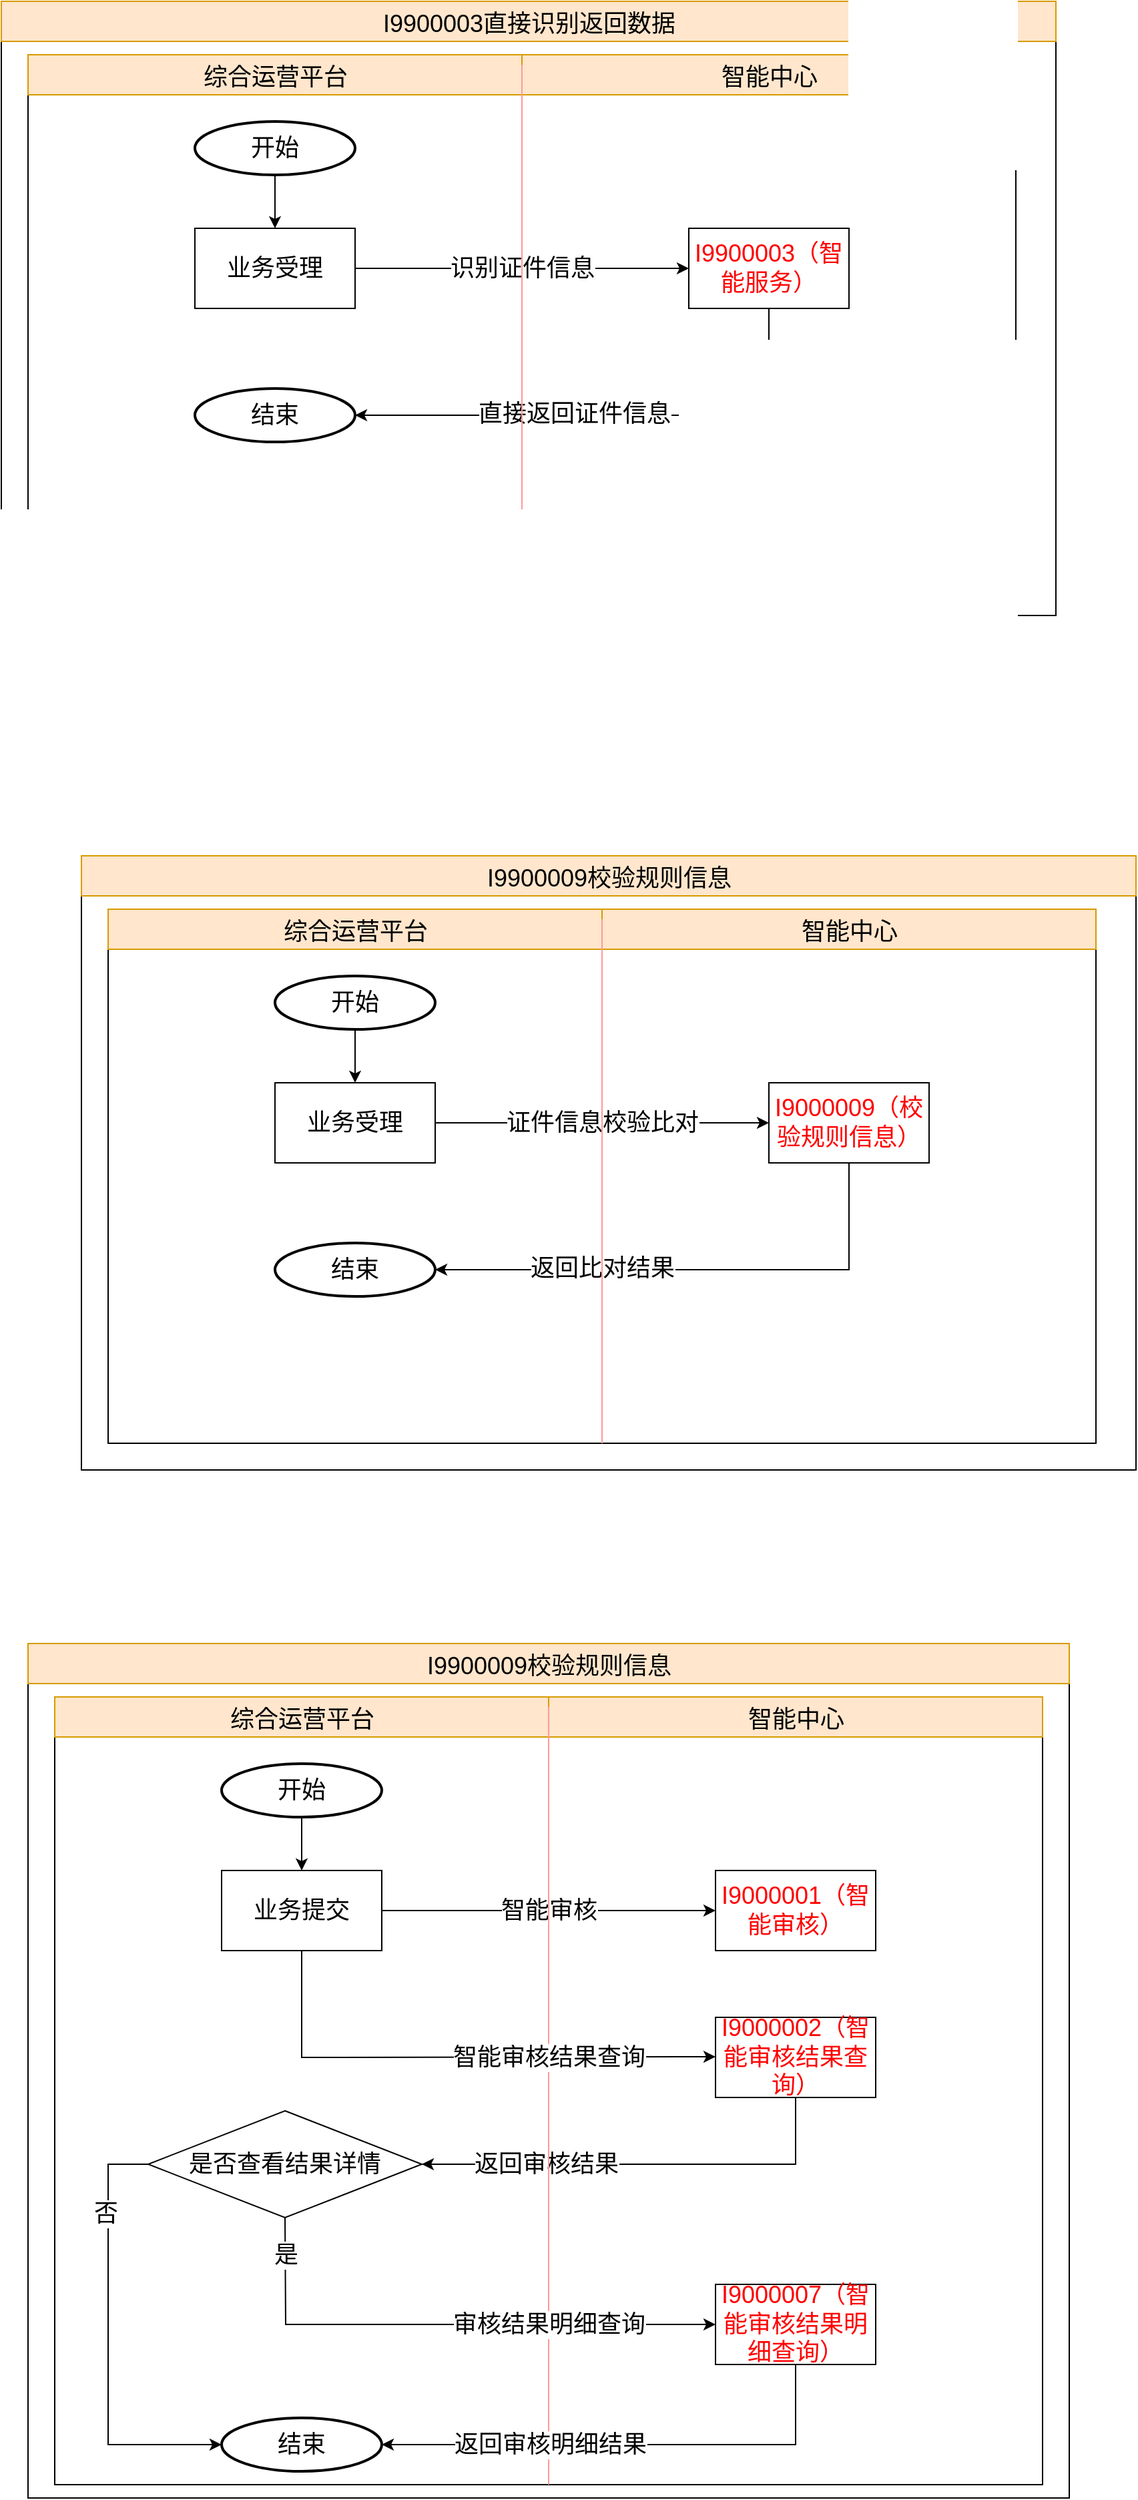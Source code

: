 <mxfile version="14.1.1" type="github">
  <diagram id="uDYtTo3MC-Vrlo2GXwv1" name="第 1 页">
    <mxGraphModel dx="1038" dy="548" grid="1" gridSize="10" guides="1" tooltips="1" connect="1" arrows="1" fold="1" page="1" pageScale="1" pageWidth="850" pageHeight="1100" math="0" shadow="0">
      <root>
        <mxCell id="0" />
        <mxCell id="1" parent="0" />
        <mxCell id="fY21hBZiSp-cvhp-OEF5-34" value="" style="rounded=0;whiteSpace=wrap;html=1;" vertex="1" parent="1">
          <mxGeometry x="120" y="70" width="790" height="460" as="geometry" />
        </mxCell>
        <mxCell id="fY21hBZiSp-cvhp-OEF5-33" value="" style="rounded=0;whiteSpace=wrap;html=1;" vertex="1" parent="1">
          <mxGeometry x="140" y="110" width="740" height="400" as="geometry" />
        </mxCell>
        <mxCell id="fY21hBZiSp-cvhp-OEF5-9" value="&lt;font style=&quot;font-weight: normal ; font-size: 18px&quot;&gt;I9900003直接识别返回数据&lt;/font&gt;" style="text;strokeColor=#d79b00;fillColor=#ffe6cc;html=1;fontSize=24;fontStyle=1;verticalAlign=middle;align=center;" vertex="1" parent="1">
          <mxGeometry x="120" y="70" width="790" height="30" as="geometry" />
        </mxCell>
        <mxCell id="fY21hBZiSp-cvhp-OEF5-12" value="&lt;font style=&quot;font-size: 18px ; font-weight: normal&quot;&gt;综合运营平台&lt;/font&gt;" style="text;strokeColor=#d79b00;html=1;fontSize=24;fontStyle=1;verticalAlign=middle;align=center;fillColor=#ffe6cc;" vertex="1" parent="1">
          <mxGeometry x="140" y="110" width="370" height="30" as="geometry" />
        </mxCell>
        <mxCell id="fY21hBZiSp-cvhp-OEF5-14" value="&lt;font style=&quot;font-size: 18px ; font-weight: normal&quot;&gt;智能中心&lt;/font&gt;" style="text;strokeColor=#d79b00;html=1;fontSize=24;fontStyle=1;verticalAlign=middle;align=center;fillColor=#ffe6cc;" vertex="1" parent="1">
          <mxGeometry x="510" y="110" width="370" height="30" as="geometry" />
        </mxCell>
        <mxCell id="fY21hBZiSp-cvhp-OEF5-15" value="&lt;font style=&quot;font-size: 18px&quot;&gt;开始&lt;/font&gt;" style="strokeWidth=2;html=1;shape=mxgraph.flowchart.start_1;whiteSpace=wrap;" vertex="1" parent="1">
          <mxGeometry x="265" y="160" width="120" height="40" as="geometry" />
        </mxCell>
        <mxCell id="fY21hBZiSp-cvhp-OEF5-17" value="&lt;font color=&quot;#ff0000&quot;&gt;&lt;span style=&quot;font-size: 18px&quot;&gt;I9900003（智能服务&lt;/span&gt;&lt;span style=&quot;font-size: 18px&quot;&gt;）&lt;/span&gt;&lt;/font&gt;" style="rounded=0;whiteSpace=wrap;html=1;" vertex="1" parent="1">
          <mxGeometry x="635" y="240" width="120" height="60" as="geometry" />
        </mxCell>
        <mxCell id="fY21hBZiSp-cvhp-OEF5-22" value="&lt;font style=&quot;font-size: 18px&quot;&gt;业务受理&lt;/font&gt;" style="rounded=0;whiteSpace=wrap;html=1;" vertex="1" parent="1">
          <mxGeometry x="265" y="240" width="120" height="60" as="geometry" />
        </mxCell>
        <mxCell id="fY21hBZiSp-cvhp-OEF5-23" value="" style="endArrow=classic;html=1;strokeColor=#000000;exitX=0.5;exitY=1;exitDx=0;exitDy=0;exitPerimeter=0;" edge="1" parent="1" source="fY21hBZiSp-cvhp-OEF5-15" target="fY21hBZiSp-cvhp-OEF5-22">
          <mxGeometry width="50" height="50" relative="1" as="geometry">
            <mxPoint x="520" y="260" as="sourcePoint" />
            <mxPoint x="570" y="210" as="targetPoint" />
          </mxGeometry>
        </mxCell>
        <mxCell id="fY21hBZiSp-cvhp-OEF5-24" value="" style="endArrow=classic;html=1;strokeColor=#000000;exitX=1;exitY=0.5;exitDx=0;exitDy=0;entryX=0;entryY=0.5;entryDx=0;entryDy=0;" edge="1" parent="1" source="fY21hBZiSp-cvhp-OEF5-22" target="fY21hBZiSp-cvhp-OEF5-17">
          <mxGeometry width="50" height="50" relative="1" as="geometry">
            <mxPoint x="520" y="260" as="sourcePoint" />
            <mxPoint x="570" y="210" as="targetPoint" />
          </mxGeometry>
        </mxCell>
        <mxCell id="fY21hBZiSp-cvhp-OEF5-25" value="&lt;span style=&quot;font-size: 18px&quot;&gt;识别证件信息&lt;/span&gt;" style="edgeLabel;html=1;align=center;verticalAlign=middle;resizable=0;points=[];" vertex="1" connectable="0" parent="fY21hBZiSp-cvhp-OEF5-24">
          <mxGeometry x="-0.384" y="-1" relative="1" as="geometry">
            <mxPoint x="48" y="-1" as="offset" />
          </mxGeometry>
        </mxCell>
        <mxCell id="fY21hBZiSp-cvhp-OEF5-29" value="" style="endArrow=classic;html=1;strokeColor=#000000;entryX=1;entryY=0.5;entryDx=0;entryDy=0;exitX=0.5;exitY=1;exitDx=0;exitDy=0;rounded=0;" edge="1" parent="1" source="fY21hBZiSp-cvhp-OEF5-17">
          <mxGeometry width="50" height="50" relative="1" as="geometry">
            <mxPoint x="520" y="350" as="sourcePoint" />
            <mxPoint x="385" y="380" as="targetPoint" />
            <Array as="points">
              <mxPoint x="695" y="380" />
            </Array>
          </mxGeometry>
        </mxCell>
        <mxCell id="fY21hBZiSp-cvhp-OEF5-31" value="&lt;font style=&quot;font-size: 18px&quot;&gt;直接返回证件信息&lt;/font&gt;" style="edgeLabel;html=1;align=center;verticalAlign=middle;resizable=0;points=[];" vertex="1" connectable="0" parent="fY21hBZiSp-cvhp-OEF5-29">
          <mxGeometry x="0.159" y="-1" relative="1" as="geometry">
            <mxPoint as="offset" />
          </mxGeometry>
        </mxCell>
        <mxCell id="fY21hBZiSp-cvhp-OEF5-32" value="&lt;font style=&quot;font-size: 18px&quot;&gt;结束&lt;/font&gt;" style="strokeWidth=2;html=1;shape=mxgraph.flowchart.start_1;whiteSpace=wrap;" vertex="1" parent="1">
          <mxGeometry x="265" y="360" width="120" height="40" as="geometry" />
        </mxCell>
        <mxCell id="fY21hBZiSp-cvhp-OEF5-35" value="" style="endArrow=none;html=1;entryX=1;entryY=0.25;entryDx=0;entryDy=0;exitX=0.5;exitY=1;exitDx=0;exitDy=0;strokeColor=#FF9999;" edge="1" parent="1" source="fY21hBZiSp-cvhp-OEF5-33" target="fY21hBZiSp-cvhp-OEF5-12">
          <mxGeometry width="50" height="50" relative="1" as="geometry">
            <mxPoint x="520" y="310" as="sourcePoint" />
            <mxPoint x="570" y="260" as="targetPoint" />
          </mxGeometry>
        </mxCell>
        <mxCell id="fY21hBZiSp-cvhp-OEF5-37" value="" style="rounded=0;whiteSpace=wrap;html=1;" vertex="1" parent="1">
          <mxGeometry x="180" y="710" width="790" height="460" as="geometry" />
        </mxCell>
        <mxCell id="fY21hBZiSp-cvhp-OEF5-38" value="" style="rounded=0;whiteSpace=wrap;html=1;" vertex="1" parent="1">
          <mxGeometry x="200" y="750" width="740" height="400" as="geometry" />
        </mxCell>
        <mxCell id="fY21hBZiSp-cvhp-OEF5-39" value="&lt;font style=&quot;font-weight: normal ; font-size: 18px&quot;&gt;I9900009校验规则信息&lt;/font&gt;" style="text;strokeColor=#d79b00;fillColor=#ffe6cc;html=1;fontSize=24;fontStyle=1;verticalAlign=middle;align=center;" vertex="1" parent="1">
          <mxGeometry x="180" y="710" width="790" height="30" as="geometry" />
        </mxCell>
        <mxCell id="fY21hBZiSp-cvhp-OEF5-40" value="&lt;font style=&quot;font-size: 18px ; font-weight: normal&quot;&gt;综合运营平台&lt;/font&gt;" style="text;strokeColor=#d79b00;html=1;fontSize=24;fontStyle=1;verticalAlign=middle;align=center;fillColor=#ffe6cc;" vertex="1" parent="1">
          <mxGeometry x="200" y="750" width="370" height="30" as="geometry" />
        </mxCell>
        <mxCell id="fY21hBZiSp-cvhp-OEF5-41" value="&lt;font style=&quot;font-size: 18px ; font-weight: normal&quot;&gt;智能中心&lt;/font&gt;" style="text;strokeColor=#d79b00;html=1;fontSize=24;fontStyle=1;verticalAlign=middle;align=center;fillColor=#ffe6cc;" vertex="1" parent="1">
          <mxGeometry x="570" y="750" width="370" height="30" as="geometry" />
        </mxCell>
        <mxCell id="fY21hBZiSp-cvhp-OEF5-42" value="&lt;font style=&quot;font-size: 18px&quot;&gt;开始&lt;/font&gt;" style="strokeWidth=2;html=1;shape=mxgraph.flowchart.start_1;whiteSpace=wrap;" vertex="1" parent="1">
          <mxGeometry x="325" y="800" width="120" height="40" as="geometry" />
        </mxCell>
        <mxCell id="fY21hBZiSp-cvhp-OEF5-43" value="&lt;font color=&quot;#ff0000&quot;&gt;&lt;span style=&quot;font-size: 18px&quot;&gt;I9000009（校验规则信息&lt;/span&gt;&lt;span style=&quot;font-size: 18px&quot;&gt;）&lt;/span&gt;&lt;/font&gt;" style="rounded=0;whiteSpace=wrap;html=1;" vertex="1" parent="1">
          <mxGeometry x="695" y="880" width="120" height="60" as="geometry" />
        </mxCell>
        <mxCell id="fY21hBZiSp-cvhp-OEF5-44" value="&lt;font style=&quot;font-size: 18px&quot;&gt;业务受理&lt;/font&gt;" style="rounded=0;whiteSpace=wrap;html=1;" vertex="1" parent="1">
          <mxGeometry x="325" y="880" width="120" height="60" as="geometry" />
        </mxCell>
        <mxCell id="fY21hBZiSp-cvhp-OEF5-45" value="" style="endArrow=classic;html=1;strokeColor=#000000;exitX=0.5;exitY=1;exitDx=0;exitDy=0;exitPerimeter=0;" edge="1" parent="1" source="fY21hBZiSp-cvhp-OEF5-42" target="fY21hBZiSp-cvhp-OEF5-44">
          <mxGeometry width="50" height="50" relative="1" as="geometry">
            <mxPoint x="580" y="900" as="sourcePoint" />
            <mxPoint x="630" y="850" as="targetPoint" />
          </mxGeometry>
        </mxCell>
        <mxCell id="fY21hBZiSp-cvhp-OEF5-46" value="" style="endArrow=classic;html=1;strokeColor=#000000;exitX=1;exitY=0.5;exitDx=0;exitDy=0;entryX=0;entryY=0.5;entryDx=0;entryDy=0;" edge="1" parent="1" source="fY21hBZiSp-cvhp-OEF5-44" target="fY21hBZiSp-cvhp-OEF5-43">
          <mxGeometry width="50" height="50" relative="1" as="geometry">
            <mxPoint x="580" y="900" as="sourcePoint" />
            <mxPoint x="630" y="850" as="targetPoint" />
          </mxGeometry>
        </mxCell>
        <mxCell id="fY21hBZiSp-cvhp-OEF5-47" value="&lt;span style=&quot;font-size: 18px&quot;&gt;证件信息校验比对&lt;/span&gt;" style="edgeLabel;html=1;align=center;verticalAlign=middle;resizable=0;points=[];" vertex="1" connectable="0" parent="fY21hBZiSp-cvhp-OEF5-46">
          <mxGeometry x="-0.384" y="-1" relative="1" as="geometry">
            <mxPoint x="48" y="-1" as="offset" />
          </mxGeometry>
        </mxCell>
        <mxCell id="fY21hBZiSp-cvhp-OEF5-48" value="" style="endArrow=classic;html=1;strokeColor=#000000;entryX=1;entryY=0.5;entryDx=0;entryDy=0;exitX=0.5;exitY=1;exitDx=0;exitDy=0;rounded=0;" edge="1" parent="1" source="fY21hBZiSp-cvhp-OEF5-43">
          <mxGeometry width="50" height="50" relative="1" as="geometry">
            <mxPoint x="580" y="990" as="sourcePoint" />
            <mxPoint x="445" y="1020" as="targetPoint" />
            <Array as="points">
              <mxPoint x="755" y="1020" />
            </Array>
          </mxGeometry>
        </mxCell>
        <mxCell id="fY21hBZiSp-cvhp-OEF5-49" value="&lt;font style=&quot;font-size: 18px&quot;&gt;返回比对结果&lt;/font&gt;" style="edgeLabel;html=1;align=center;verticalAlign=middle;resizable=0;points=[];" vertex="1" connectable="0" parent="fY21hBZiSp-cvhp-OEF5-48">
          <mxGeometry x="0.159" y="-1" relative="1" as="geometry">
            <mxPoint x="-39" as="offset" />
          </mxGeometry>
        </mxCell>
        <mxCell id="fY21hBZiSp-cvhp-OEF5-50" value="&lt;font style=&quot;font-size: 18px&quot;&gt;结束&lt;/font&gt;" style="strokeWidth=2;html=1;shape=mxgraph.flowchart.start_1;whiteSpace=wrap;" vertex="1" parent="1">
          <mxGeometry x="325" y="1000" width="120" height="40" as="geometry" />
        </mxCell>
        <mxCell id="fY21hBZiSp-cvhp-OEF5-51" value="" style="endArrow=none;html=1;entryX=1;entryY=0.25;entryDx=0;entryDy=0;exitX=0.5;exitY=1;exitDx=0;exitDy=0;strokeColor=#FF9999;" edge="1" parent="1" source="fY21hBZiSp-cvhp-OEF5-38" target="fY21hBZiSp-cvhp-OEF5-40">
          <mxGeometry width="50" height="50" relative="1" as="geometry">
            <mxPoint x="580" y="950" as="sourcePoint" />
            <mxPoint x="630" y="900" as="targetPoint" />
          </mxGeometry>
        </mxCell>
        <mxCell id="fY21hBZiSp-cvhp-OEF5-52" value="" style="rounded=0;whiteSpace=wrap;html=1;" vertex="1" parent="1">
          <mxGeometry x="140" y="1300" width="780" height="640" as="geometry" />
        </mxCell>
        <mxCell id="fY21hBZiSp-cvhp-OEF5-53" value="" style="rounded=0;whiteSpace=wrap;html=1;" vertex="1" parent="1">
          <mxGeometry x="160" y="1340" width="740" height="590" as="geometry" />
        </mxCell>
        <mxCell id="fY21hBZiSp-cvhp-OEF5-54" value="&lt;font style=&quot;font-weight: normal ; font-size: 18px&quot;&gt;I9900009校验规则信息&lt;/font&gt;" style="text;strokeColor=#d79b00;fillColor=#ffe6cc;html=1;fontSize=24;fontStyle=1;verticalAlign=middle;align=center;" vertex="1" parent="1">
          <mxGeometry x="140" y="1300" width="780" height="30" as="geometry" />
        </mxCell>
        <mxCell id="fY21hBZiSp-cvhp-OEF5-55" value="&lt;font style=&quot;font-size: 18px ; font-weight: normal&quot;&gt;综合运营平台&lt;/font&gt;" style="text;strokeColor=#d79b00;html=1;fontSize=24;fontStyle=1;verticalAlign=middle;align=center;fillColor=#ffe6cc;" vertex="1" parent="1">
          <mxGeometry x="160" y="1340" width="370" height="30" as="geometry" />
        </mxCell>
        <mxCell id="fY21hBZiSp-cvhp-OEF5-56" value="&lt;font style=&quot;font-size: 18px ; font-weight: normal&quot;&gt;智能中心&lt;/font&gt;" style="text;strokeColor=#d79b00;html=1;fontSize=24;fontStyle=1;verticalAlign=middle;align=center;fillColor=#ffe6cc;" vertex="1" parent="1">
          <mxGeometry x="530" y="1340" width="370" height="30" as="geometry" />
        </mxCell>
        <mxCell id="fY21hBZiSp-cvhp-OEF5-57" value="&lt;font style=&quot;font-size: 18px&quot;&gt;开始&lt;/font&gt;" style="strokeWidth=2;html=1;shape=mxgraph.flowchart.start_1;whiteSpace=wrap;" vertex="1" parent="1">
          <mxGeometry x="285" y="1390" width="120" height="40" as="geometry" />
        </mxCell>
        <mxCell id="fY21hBZiSp-cvhp-OEF5-58" value="&lt;font color=&quot;#ff0000&quot;&gt;&lt;span style=&quot;font-size: 18px&quot;&gt;I9000001（智能审核&lt;/span&gt;&lt;span style=&quot;font-size: 18px&quot;&gt;）&lt;/span&gt;&lt;/font&gt;" style="rounded=0;whiteSpace=wrap;html=1;" vertex="1" parent="1">
          <mxGeometry x="655" y="1470" width="120" height="60" as="geometry" />
        </mxCell>
        <mxCell id="fY21hBZiSp-cvhp-OEF5-59" value="&lt;font style=&quot;font-size: 18px&quot;&gt;业务提交&lt;/font&gt;" style="rounded=0;whiteSpace=wrap;html=1;" vertex="1" parent="1">
          <mxGeometry x="285" y="1470" width="120" height="60" as="geometry" />
        </mxCell>
        <mxCell id="fY21hBZiSp-cvhp-OEF5-60" value="" style="endArrow=classic;html=1;strokeColor=#000000;exitX=0.5;exitY=1;exitDx=0;exitDy=0;exitPerimeter=0;" edge="1" parent="1" source="fY21hBZiSp-cvhp-OEF5-57" target="fY21hBZiSp-cvhp-OEF5-59">
          <mxGeometry width="50" height="50" relative="1" as="geometry">
            <mxPoint x="540" y="1490" as="sourcePoint" />
            <mxPoint x="590" y="1440" as="targetPoint" />
          </mxGeometry>
        </mxCell>
        <mxCell id="fY21hBZiSp-cvhp-OEF5-61" value="" style="endArrow=classic;html=1;strokeColor=#000000;exitX=1;exitY=0.5;exitDx=0;exitDy=0;entryX=0;entryY=0.5;entryDx=0;entryDy=0;" edge="1" parent="1" source="fY21hBZiSp-cvhp-OEF5-59" target="fY21hBZiSp-cvhp-OEF5-58">
          <mxGeometry width="50" height="50" relative="1" as="geometry">
            <mxPoint x="540" y="1490" as="sourcePoint" />
            <mxPoint x="590" y="1440" as="targetPoint" />
          </mxGeometry>
        </mxCell>
        <mxCell id="fY21hBZiSp-cvhp-OEF5-62" value="&lt;span style=&quot;font-size: 18px&quot;&gt;智能审核&lt;/span&gt;" style="edgeLabel;html=1;align=center;verticalAlign=middle;resizable=0;points=[];" vertex="1" connectable="0" parent="fY21hBZiSp-cvhp-OEF5-61">
          <mxGeometry x="-0.384" y="-1" relative="1" as="geometry">
            <mxPoint x="48" y="-1" as="offset" />
          </mxGeometry>
        </mxCell>
        <mxCell id="fY21hBZiSp-cvhp-OEF5-63" value="" style="endArrow=classic;html=1;strokeColor=#000000;exitX=0.5;exitY=1;exitDx=0;exitDy=0;rounded=0;entryX=1;entryY=0.5;entryDx=0;entryDy=0;" edge="1" parent="1" source="fY21hBZiSp-cvhp-OEF5-79" target="fY21hBZiSp-cvhp-OEF5-69">
          <mxGeometry width="50" height="50" relative="1" as="geometry">
            <mxPoint x="540" y="1580" as="sourcePoint" />
            <mxPoint x="430" y="1610" as="targetPoint" />
            <Array as="points">
              <mxPoint x="715" y="1690" />
            </Array>
          </mxGeometry>
        </mxCell>
        <mxCell id="fY21hBZiSp-cvhp-OEF5-68" value="&lt;font style=&quot;font-size: 18px&quot;&gt;返回审核结果&lt;/font&gt;" style="edgeLabel;html=1;align=center;verticalAlign=middle;resizable=0;points=[];" vertex="1" connectable="0" parent="fY21hBZiSp-cvhp-OEF5-63">
          <mxGeometry x="-0.072" y="-2" relative="1" as="geometry">
            <mxPoint x="-84" y="2" as="offset" />
          </mxGeometry>
        </mxCell>
        <mxCell id="fY21hBZiSp-cvhp-OEF5-65" value="&lt;font style=&quot;font-size: 18px&quot;&gt;结束&lt;/font&gt;" style="strokeWidth=2;html=1;shape=mxgraph.flowchart.start_1;whiteSpace=wrap;" vertex="1" parent="1">
          <mxGeometry x="285" y="1880" width="120" height="40" as="geometry" />
        </mxCell>
        <mxCell id="fY21hBZiSp-cvhp-OEF5-66" value="" style="endArrow=none;html=1;entryX=1;entryY=0.25;entryDx=0;entryDy=0;exitX=0.5;exitY=1;exitDx=0;exitDy=0;strokeColor=#FF9999;" edge="1" parent="1" source="fY21hBZiSp-cvhp-OEF5-53" target="fY21hBZiSp-cvhp-OEF5-55">
          <mxGeometry width="50" height="50" relative="1" as="geometry">
            <mxPoint x="540" y="1540" as="sourcePoint" />
            <mxPoint x="590" y="1490" as="targetPoint" />
          </mxGeometry>
        </mxCell>
        <mxCell id="fY21hBZiSp-cvhp-OEF5-69" value="&lt;font style=&quot;font-size: 18px&quot;&gt;是否查看结果详情&lt;/font&gt;" style="rhombus;whiteSpace=wrap;html=1;" vertex="1" parent="1">
          <mxGeometry x="230" y="1650" width="205" height="80" as="geometry" />
        </mxCell>
        <mxCell id="fY21hBZiSp-cvhp-OEF5-71" value="" style="edgeStyle=elbowEdgeStyle;elbow=vertical;endArrow=classic;html=1;exitX=0;exitY=0.5;exitDx=0;exitDy=0;entryX=0;entryY=0.5;entryDx=0;entryDy=0;entryPerimeter=0;rounded=0;" edge="1" parent="1" source="fY21hBZiSp-cvhp-OEF5-69" target="fY21hBZiSp-cvhp-OEF5-65">
          <mxGeometry width="50" height="50" relative="1" as="geometry">
            <mxPoint x="550" y="1730" as="sourcePoint" />
            <mxPoint x="600" y="1680" as="targetPoint" />
            <Array as="points">
              <mxPoint x="200" y="1753" />
            </Array>
          </mxGeometry>
        </mxCell>
        <mxCell id="fY21hBZiSp-cvhp-OEF5-72" value="&lt;font style=&quot;font-size: 18px&quot;&gt;否&lt;/font&gt;" style="edgeLabel;html=1;align=center;verticalAlign=middle;resizable=0;points=[];" vertex="1" connectable="0" parent="fY21hBZiSp-cvhp-OEF5-71">
          <mxGeometry x="-0.589" y="-2" relative="1" as="geometry">
            <mxPoint as="offset" />
          </mxGeometry>
        </mxCell>
        <mxCell id="fY21hBZiSp-cvhp-OEF5-73" value="&lt;font color=&quot;#ff0000&quot;&gt;&lt;span style=&quot;font-size: 18px&quot;&gt;I9000007（智能审核结果明细查询&lt;/span&gt;&lt;span style=&quot;font-size: 18px&quot;&gt;）&lt;/span&gt;&lt;/font&gt;" style="rounded=0;whiteSpace=wrap;html=1;" vertex="1" parent="1">
          <mxGeometry x="655" y="1780" width="120" height="60" as="geometry" />
        </mxCell>
        <mxCell id="fY21hBZiSp-cvhp-OEF5-75" value="" style="endArrow=classic;html=1;strokeColor=#000000;exitX=0.5;exitY=1;exitDx=0;exitDy=0;entryX=0;entryY=0.5;entryDx=0;entryDy=0;rounded=0;" edge="1" parent="1" source="fY21hBZiSp-cvhp-OEF5-69" target="fY21hBZiSp-cvhp-OEF5-73">
          <mxGeometry width="50" height="50" relative="1" as="geometry">
            <mxPoint x="405" y="1719.5" as="sourcePoint" />
            <mxPoint x="655" y="1719.5" as="targetPoint" />
            <Array as="points">
              <mxPoint x="333" y="1810" />
            </Array>
          </mxGeometry>
        </mxCell>
        <mxCell id="fY21hBZiSp-cvhp-OEF5-76" value="&lt;span style=&quot;font-size: 18px&quot;&gt;审核结果明细查询&lt;/span&gt;" style="edgeLabel;html=1;align=center;verticalAlign=middle;resizable=0;points=[];" vertex="1" connectable="0" parent="fY21hBZiSp-cvhp-OEF5-75">
          <mxGeometry x="-0.384" y="-1" relative="1" as="geometry">
            <mxPoint x="153" y="-0.91" as="offset" />
          </mxGeometry>
        </mxCell>
        <mxCell id="fY21hBZiSp-cvhp-OEF5-84" value="是" style="edgeLabel;html=1;align=center;verticalAlign=middle;resizable=0;points=[];fontSize=18;" vertex="1" connectable="0" parent="fY21hBZiSp-cvhp-OEF5-75">
          <mxGeometry x="-0.863" relative="1" as="geometry">
            <mxPoint as="offset" />
          </mxGeometry>
        </mxCell>
        <mxCell id="fY21hBZiSp-cvhp-OEF5-79" value="&lt;font color=&quot;#ff0000&quot;&gt;&lt;span style=&quot;font-size: 18px&quot;&gt;I9000002（智能审核结果查询&lt;/span&gt;&lt;span style=&quot;font-size: 18px&quot;&gt;）&lt;/span&gt;&lt;/font&gt;" style="rounded=0;whiteSpace=wrap;html=1;" vertex="1" parent="1">
          <mxGeometry x="655" y="1580" width="120" height="60" as="geometry" />
        </mxCell>
        <mxCell id="fY21hBZiSp-cvhp-OEF5-82" value="" style="endArrow=classic;html=1;strokeColor=#000000;exitX=0.5;exitY=1;exitDx=0;exitDy=0;entryX=0;entryY=0.5;entryDx=0;entryDy=0;rounded=0;" edge="1" parent="1" source="fY21hBZiSp-cvhp-OEF5-59">
          <mxGeometry width="50" height="50" relative="1" as="geometry">
            <mxPoint x="405" y="1609.5" as="sourcePoint" />
            <mxPoint x="655" y="1609.5" as="targetPoint" />
            <Array as="points">
              <mxPoint x="345" y="1610" />
            </Array>
          </mxGeometry>
        </mxCell>
        <mxCell id="fY21hBZiSp-cvhp-OEF5-83" value="&lt;span style=&quot;font-size: 18px&quot;&gt;智能审核结果查询&lt;/span&gt;" style="edgeLabel;html=1;align=center;verticalAlign=middle;resizable=0;points=[];" vertex="1" connectable="0" parent="fY21hBZiSp-cvhp-OEF5-82">
          <mxGeometry x="-0.384" y="-1" relative="1" as="geometry">
            <mxPoint x="145" y="-0.94" as="offset" />
          </mxGeometry>
        </mxCell>
        <mxCell id="fY21hBZiSp-cvhp-OEF5-85" value="" style="endArrow=classic;html=1;strokeColor=#000000;exitX=0.5;exitY=1;exitDx=0;exitDy=0;rounded=0;entryX=1;entryY=0.5;entryDx=0;entryDy=0;entryPerimeter=0;" edge="1" parent="1" source="fY21hBZiSp-cvhp-OEF5-73" target="fY21hBZiSp-cvhp-OEF5-65">
          <mxGeometry width="50" height="50" relative="1" as="geometry">
            <mxPoint x="715" y="1850" as="sourcePoint" />
            <mxPoint x="435" y="1900" as="targetPoint" />
            <Array as="points">
              <mxPoint x="715" y="1900" />
            </Array>
          </mxGeometry>
        </mxCell>
        <mxCell id="fY21hBZiSp-cvhp-OEF5-86" value="&lt;font style=&quot;font-size: 18px&quot;&gt;返回审核明细结果&lt;/font&gt;" style="edgeLabel;html=1;align=center;verticalAlign=middle;resizable=0;points=[];" vertex="1" connectable="0" parent="fY21hBZiSp-cvhp-OEF5-85">
          <mxGeometry x="-0.072" y="-2" relative="1" as="geometry">
            <mxPoint x="-73" y="2" as="offset" />
          </mxGeometry>
        </mxCell>
      </root>
    </mxGraphModel>
  </diagram>
</mxfile>
